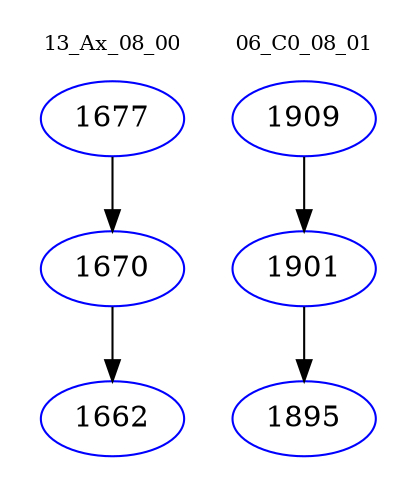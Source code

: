 digraph{
subgraph cluster_0 {
color = white
label = "13_Ax_08_00";
fontsize=10;
T0_1677 [label="1677", color="blue"]
T0_1677 -> T0_1670 [color="black"]
T0_1670 [label="1670", color="blue"]
T0_1670 -> T0_1662 [color="black"]
T0_1662 [label="1662", color="blue"]
}
subgraph cluster_1 {
color = white
label = "06_C0_08_01";
fontsize=10;
T1_1909 [label="1909", color="blue"]
T1_1909 -> T1_1901 [color="black"]
T1_1901 [label="1901", color="blue"]
T1_1901 -> T1_1895 [color="black"]
T1_1895 [label="1895", color="blue"]
}
}
